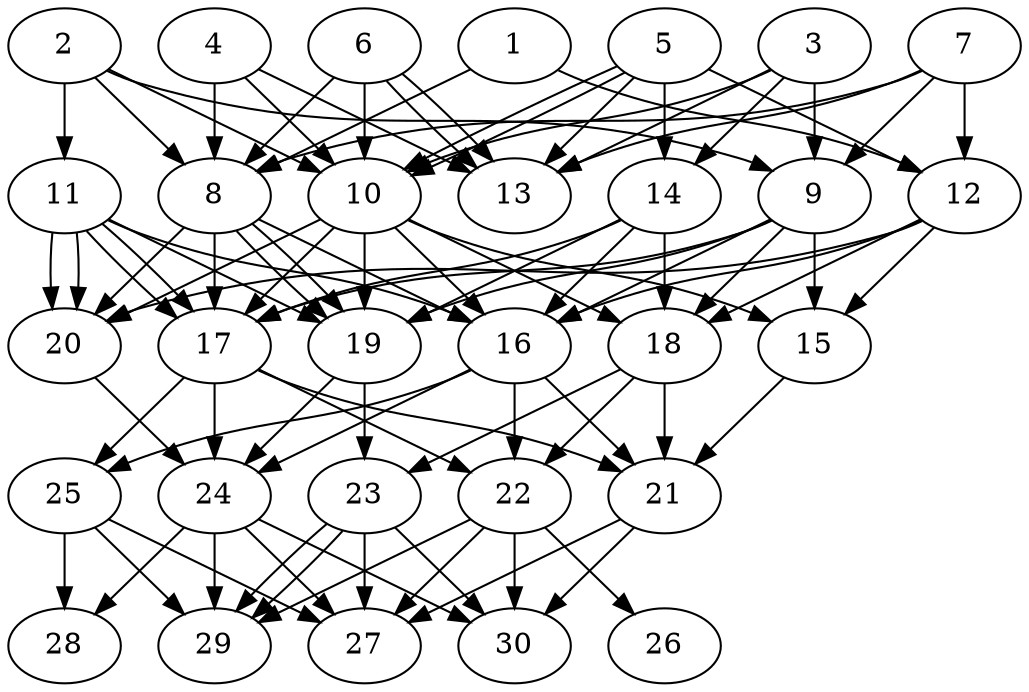 // DAG automatically generated by daggen at Tue Aug  6 16:27:24 2019
// ./daggen --dot -n 30 --ccr 0.4 --fat 0.5 --regular 0.5 --density 0.9 --mindata 5242880 --maxdata 52428800 
digraph G {
  1 [size="43046400", alpha="0.02", expect_size="17218560"] 
  1 -> 8 [size ="17218560"]
  1 -> 12 [size ="17218560"]
  2 [size="18165760", alpha="0.05", expect_size="7266304"] 
  2 -> 8 [size ="7266304"]
  2 -> 9 [size ="7266304"]
  2 -> 10 [size ="7266304"]
  2 -> 11 [size ="7266304"]
  3 [size="71608320", alpha="0.03", expect_size="28643328"] 
  3 -> 9 [size ="28643328"]
  3 -> 10 [size ="28643328"]
  3 -> 13 [size ="28643328"]
  3 -> 14 [size ="28643328"]
  4 [size="29593600", alpha="0.08", expect_size="11837440"] 
  4 -> 8 [size ="11837440"]
  4 -> 10 [size ="11837440"]
  4 -> 13 [size ="11837440"]
  5 [size="108935680", alpha="0.06", expect_size="43574272"] 
  5 -> 10 [size ="43574272"]
  5 -> 10 [size ="43574272"]
  5 -> 12 [size ="43574272"]
  5 -> 13 [size ="43574272"]
  5 -> 14 [size ="43574272"]
  6 [size="35804160", alpha="0.01", expect_size="14321664"] 
  6 -> 8 [size ="14321664"]
  6 -> 10 [size ="14321664"]
  6 -> 13 [size ="14321664"]
  6 -> 13 [size ="14321664"]
  7 [size="32924160", alpha="0.03", expect_size="13169664"] 
  7 -> 8 [size ="13169664"]
  7 -> 9 [size ="13169664"]
  7 -> 12 [size ="13169664"]
  7 -> 13 [size ="13169664"]
  8 [size="92446720", alpha="0.12", expect_size="36978688"] 
  8 -> 16 [size ="36978688"]
  8 -> 17 [size ="36978688"]
  8 -> 19 [size ="36978688"]
  8 -> 19 [size ="36978688"]
  8 -> 20 [size ="36978688"]
  9 [size="52072960", alpha="0.11", expect_size="20829184"] 
  9 -> 15 [size ="20829184"]
  9 -> 16 [size ="20829184"]
  9 -> 17 [size ="20829184"]
  9 -> 18 [size ="20829184"]
  9 -> 19 [size ="20829184"]
  10 [size="43130880", alpha="0.03", expect_size="17252352"] 
  10 -> 15 [size ="17252352"]
  10 -> 16 [size ="17252352"]
  10 -> 17 [size ="17252352"]
  10 -> 18 [size ="17252352"]
  10 -> 19 [size ="17252352"]
  10 -> 20 [size ="17252352"]
  11 [size="33231360", alpha="0.08", expect_size="13292544"] 
  11 -> 16 [size ="13292544"]
  11 -> 17 [size ="13292544"]
  11 -> 17 [size ="13292544"]
  11 -> 19 [size ="13292544"]
  11 -> 20 [size ="13292544"]
  11 -> 20 [size ="13292544"]
  12 [size="45143040", alpha="0.03", expect_size="18057216"] 
  12 -> 15 [size ="18057216"]
  12 -> 16 [size ="18057216"]
  12 -> 18 [size ="18057216"]
  12 -> 20 [size ="18057216"]
  13 [size="76595200", alpha="0.19", expect_size="30638080"] 
  14 [size="92748800", alpha="0.20", expect_size="37099520"] 
  14 -> 16 [size ="37099520"]
  14 -> 17 [size ="37099520"]
  14 -> 18 [size ="37099520"]
  14 -> 19 [size ="37099520"]
  15 [size="23959040", alpha="0.01", expect_size="9583616"] 
  15 -> 21 [size ="9583616"]
  16 [size="57326080", alpha="0.12", expect_size="22930432"] 
  16 -> 21 [size ="22930432"]
  16 -> 22 [size ="22930432"]
  16 -> 24 [size ="22930432"]
  16 -> 25 [size ="22930432"]
  17 [size="65968640", alpha="0.03", expect_size="26387456"] 
  17 -> 21 [size ="26387456"]
  17 -> 22 [size ="26387456"]
  17 -> 24 [size ="26387456"]
  17 -> 25 [size ="26387456"]
  18 [size="85424640", alpha="0.01", expect_size="34169856"] 
  18 -> 21 [size ="34169856"]
  18 -> 22 [size ="34169856"]
  18 -> 23 [size ="34169856"]
  19 [size="37795840", alpha="0.09", expect_size="15118336"] 
  19 -> 23 [size ="15118336"]
  19 -> 24 [size ="15118336"]
  20 [size="105446400", alpha="0.15", expect_size="42178560"] 
  20 -> 24 [size ="42178560"]
  21 [size="120734720", alpha="0.07", expect_size="48293888"] 
  21 -> 27 [size ="48293888"]
  21 -> 30 [size ="48293888"]
  22 [size="50055680", alpha="0.19", expect_size="20022272"] 
  22 -> 26 [size ="20022272"]
  22 -> 27 [size ="20022272"]
  22 -> 29 [size ="20022272"]
  22 -> 30 [size ="20022272"]
  23 [size="67873280", alpha="0.01", expect_size="27149312"] 
  23 -> 27 [size ="27149312"]
  23 -> 29 [size ="27149312"]
  23 -> 29 [size ="27149312"]
  23 -> 30 [size ="27149312"]
  24 [size="64747520", alpha="0.05", expect_size="25899008"] 
  24 -> 27 [size ="25899008"]
  24 -> 28 [size ="25899008"]
  24 -> 29 [size ="25899008"]
  24 -> 30 [size ="25899008"]
  25 [size="62832640", alpha="0.06", expect_size="25133056"] 
  25 -> 27 [size ="25133056"]
  25 -> 28 [size ="25133056"]
  25 -> 29 [size ="25133056"]
  26 [size="67663360", alpha="0.11", expect_size="27065344"] 
  27 [size="20357120", alpha="0.19", expect_size="8142848"] 
  28 [size="37450240", alpha="0.01", expect_size="14980096"] 
  29 [size="43596800", alpha="0.09", expect_size="17438720"] 
  30 [size="98851840", alpha="0.03", expect_size="39540736"] 
}
